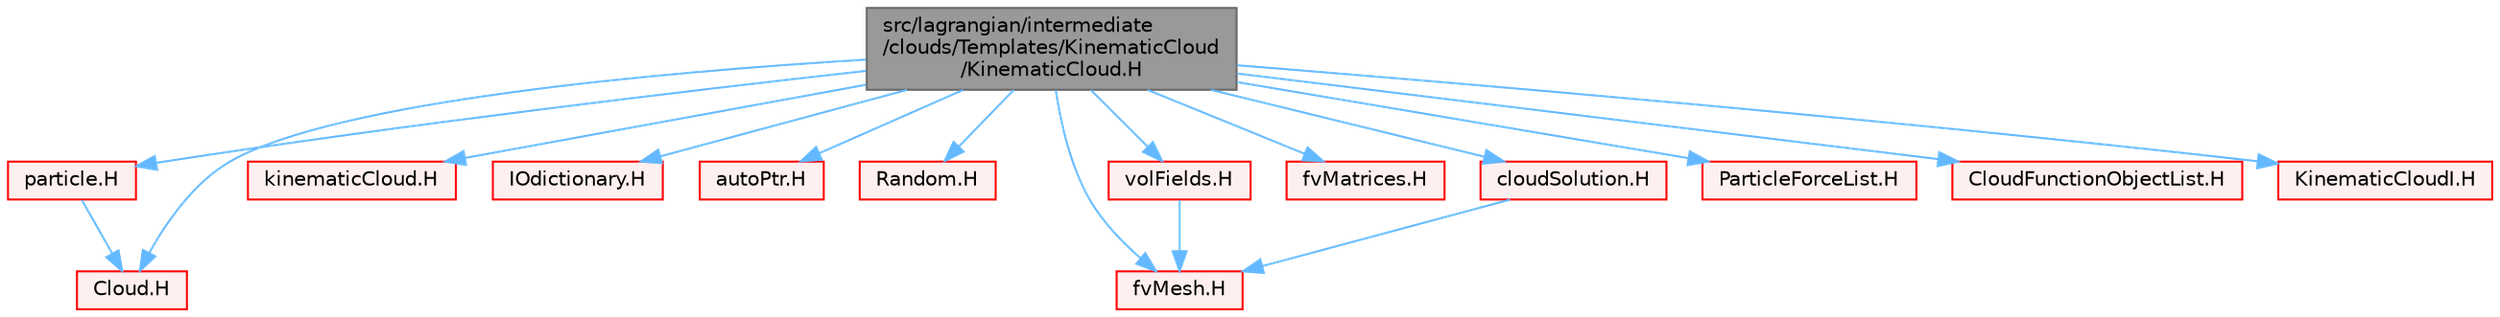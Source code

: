 digraph "src/lagrangian/intermediate/clouds/Templates/KinematicCloud/KinematicCloud.H"
{
 // LATEX_PDF_SIZE
  bgcolor="transparent";
  edge [fontname=Helvetica,fontsize=10,labelfontname=Helvetica,labelfontsize=10];
  node [fontname=Helvetica,fontsize=10,shape=box,height=0.2,width=0.4];
  Node1 [id="Node000001",label="src/lagrangian/intermediate\l/clouds/Templates/KinematicCloud\l/KinematicCloud.H",height=0.2,width=0.4,color="gray40", fillcolor="grey60", style="filled", fontcolor="black",tooltip=" "];
  Node1 -> Node2 [id="edge1_Node000001_Node000002",color="steelblue1",style="solid",tooltip=" "];
  Node2 [id="Node000002",label="particle.H",height=0.2,width=0.4,color="red", fillcolor="#FFF0F0", style="filled",URL="$particle_8H.html",tooltip=" "];
  Node2 -> Node94 [id="edge2_Node000002_Node000094",color="steelblue1",style="solid",tooltip=" "];
  Node94 [id="Node000094",label="Cloud.H",height=0.2,width=0.4,color="red", fillcolor="#FFF0F0", style="filled",URL="$Cloud_8H.html",tooltip=" "];
  Node1 -> Node94 [id="edge3_Node000001_Node000094",color="steelblue1",style="solid",tooltip=" "];
  Node1 -> Node386 [id="edge4_Node000001_Node000386",color="steelblue1",style="solid",tooltip=" "];
  Node386 [id="Node000386",label="kinematicCloud.H",height=0.2,width=0.4,color="red", fillcolor="#FFF0F0", style="filled",URL="$kinematicCloud_8H.html",tooltip=" "];
  Node1 -> Node381 [id="edge5_Node000001_Node000381",color="steelblue1",style="solid",tooltip=" "];
  Node381 [id="Node000381",label="IOdictionary.H",height=0.2,width=0.4,color="red", fillcolor="#FFF0F0", style="filled",URL="$IOdictionary_8H.html",tooltip=" "];
  Node1 -> Node113 [id="edge6_Node000001_Node000113",color="steelblue1",style="solid",tooltip=" "];
  Node113 [id="Node000113",label="autoPtr.H",height=0.2,width=0.4,color="red", fillcolor="#FFF0F0", style="filled",URL="$autoPtr_8H.html",tooltip=" "];
  Node1 -> Node315 [id="edge7_Node000001_Node000315",color="steelblue1",style="solid",tooltip=" "];
  Node315 [id="Node000315",label="Random.H",height=0.2,width=0.4,color="red", fillcolor="#FFF0F0", style="filled",URL="$Random_8H.html",tooltip=" "];
  Node1 -> Node388 [id="edge8_Node000001_Node000388",color="steelblue1",style="solid",tooltip=" "];
  Node388 [id="Node000388",label="fvMesh.H",height=0.2,width=0.4,color="red", fillcolor="#FFF0F0", style="filled",URL="$fvMesh_8H.html",tooltip=" "];
  Node1 -> Node418 [id="edge9_Node000001_Node000418",color="steelblue1",style="solid",tooltip=" "];
  Node418 [id="Node000418",label="volFields.H",height=0.2,width=0.4,color="red", fillcolor="#FFF0F0", style="filled",URL="$volFields_8H.html",tooltip=" "];
  Node418 -> Node388 [id="edge10_Node000418_Node000388",color="steelblue1",style="solid",tooltip=" "];
  Node1 -> Node455 [id="edge11_Node000001_Node000455",color="steelblue1",style="solid",tooltip=" "];
  Node455 [id="Node000455",label="fvMatrices.H",height=0.2,width=0.4,color="red", fillcolor="#FFF0F0", style="filled",URL="$fvMatrices_8H.html",tooltip="A special matrix type and solver, designed for finite volume solutions of scalar equations."];
  Node1 -> Node471 [id="edge12_Node000001_Node000471",color="steelblue1",style="solid",tooltip=" "];
  Node471 [id="Node000471",label="cloudSolution.H",height=0.2,width=0.4,color="red", fillcolor="#FFF0F0", style="filled",URL="$cloudSolution_8H.html",tooltip=" "];
  Node471 -> Node388 [id="edge13_Node000471_Node000388",color="steelblue1",style="solid",tooltip=" "];
  Node1 -> Node473 [id="edge14_Node000001_Node000473",color="steelblue1",style="solid",tooltip=" "];
  Node473 [id="Node000473",label="ParticleForceList.H",height=0.2,width=0.4,color="red", fillcolor="#FFF0F0", style="filled",URL="$ParticleForceList_8H.html",tooltip=" "];
  Node1 -> Node479 [id="edge15_Node000001_Node000479",color="steelblue1",style="solid",tooltip=" "];
  Node479 [id="Node000479",label="CloudFunctionObjectList.H",height=0.2,width=0.4,color="red", fillcolor="#FFF0F0", style="filled",URL="$CloudFunctionObjectList_8H.html",tooltip=" "];
  Node1 -> Node484 [id="edge16_Node000001_Node000484",color="steelblue1",style="solid",tooltip=" "];
  Node484 [id="Node000484",label="KinematicCloudI.H",height=0.2,width=0.4,color="red", fillcolor="#FFF0F0", style="filled",URL="$KinematicCloudI_8H.html",tooltip=" "];
}
